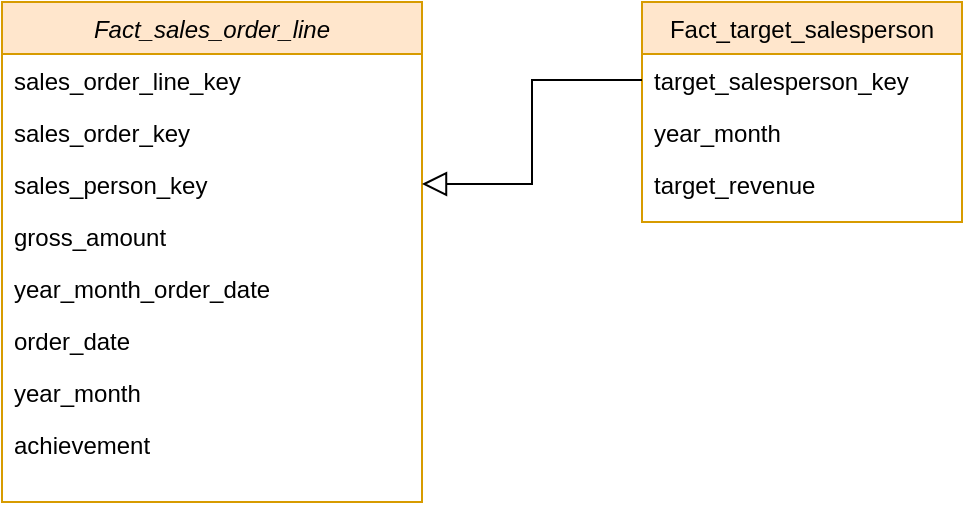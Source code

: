 <mxfile version="20.7.4" type="github">
  <diagram id="C5RBs43oDa-KdzZeNtuy" name="Page-1">
    <mxGraphModel dx="1222" dy="674" grid="1" gridSize="10" guides="1" tooltips="1" connect="1" arrows="1" fold="1" page="1" pageScale="1" pageWidth="827" pageHeight="1169" math="0" shadow="0">
      <root>
        <mxCell id="WIyWlLk6GJQsqaUBKTNV-0" />
        <mxCell id="WIyWlLk6GJQsqaUBKTNV-1" parent="WIyWlLk6GJQsqaUBKTNV-0" />
        <mxCell id="aHXLcq2mDhZa-fdRcTP4-0" value="Fact_sales_order_line" style="swimlane;fontStyle=2;align=center;verticalAlign=top;childLayout=stackLayout;horizontal=1;startSize=26;horizontalStack=0;resizeParent=1;resizeLast=0;collapsible=1;marginBottom=0;rounded=0;shadow=0;strokeWidth=1;swimlaneLine=1;fillColor=#ffe6cc;strokeColor=#d79b00;" vertex="1" parent="WIyWlLk6GJQsqaUBKTNV-1">
          <mxGeometry x="280" y="90" width="210" height="250" as="geometry">
            <mxRectangle x="230" y="140" width="160" height="26" as="alternateBounds" />
          </mxGeometry>
        </mxCell>
        <mxCell id="aHXLcq2mDhZa-fdRcTP4-1" value="sales_order_line_key" style="text;align=left;verticalAlign=top;spacingLeft=4;spacingRight=4;overflow=hidden;rotatable=0;points=[[0,0.5],[1,0.5]];portConstraint=eastwest;" vertex="1" parent="aHXLcq2mDhZa-fdRcTP4-0">
          <mxGeometry y="26" width="210" height="26" as="geometry" />
        </mxCell>
        <mxCell id="aHXLcq2mDhZa-fdRcTP4-4" value="sales_order_key" style="text;align=left;verticalAlign=top;spacingLeft=4;spacingRight=4;overflow=hidden;rotatable=0;points=[[0,0.5],[1,0.5]];portConstraint=eastwest;rounded=0;shadow=0;html=0;" vertex="1" parent="aHXLcq2mDhZa-fdRcTP4-0">
          <mxGeometry y="52" width="210" height="26" as="geometry" />
        </mxCell>
        <mxCell id="aHXLcq2mDhZa-fdRcTP4-6" value="sales_person_key" style="text;align=left;verticalAlign=top;spacingLeft=4;spacingRight=4;overflow=hidden;rotatable=0;points=[[0,0.5],[1,0.5]];portConstraint=eastwest;rounded=0;shadow=0;html=0;" vertex="1" parent="aHXLcq2mDhZa-fdRcTP4-0">
          <mxGeometry y="78" width="210" height="26" as="geometry" />
        </mxCell>
        <mxCell id="aHXLcq2mDhZa-fdRcTP4-22" value="gross_amount" style="text;align=left;verticalAlign=top;spacingLeft=4;spacingRight=4;overflow=hidden;rotatable=0;points=[[0,0.5],[1,0.5]];portConstraint=eastwest;rounded=0;shadow=0;html=0;" vertex="1" parent="aHXLcq2mDhZa-fdRcTP4-0">
          <mxGeometry y="104" width="210" height="26" as="geometry" />
        </mxCell>
        <mxCell id="aHXLcq2mDhZa-fdRcTP4-37" value="year_month_order_date" style="text;align=left;verticalAlign=top;spacingLeft=4;spacingRight=4;overflow=hidden;rotatable=0;points=[[0,0.5],[1,0.5]];portConstraint=eastwest;rounded=0;shadow=0;html=0;" vertex="1" parent="aHXLcq2mDhZa-fdRcTP4-0">
          <mxGeometry y="130" width="210" height="26" as="geometry" />
        </mxCell>
        <mxCell id="aHXLcq2mDhZa-fdRcTP4-36" value="order_date" style="text;align=left;verticalAlign=top;spacingLeft=4;spacingRight=4;overflow=hidden;rotatable=0;points=[[0,0.5],[1,0.5]];portConstraint=eastwest;rounded=0;shadow=0;html=0;" vertex="1" parent="aHXLcq2mDhZa-fdRcTP4-0">
          <mxGeometry y="156" width="210" height="26" as="geometry" />
        </mxCell>
        <mxCell id="aHXLcq2mDhZa-fdRcTP4-35" value="year_month" style="text;align=left;verticalAlign=top;spacingLeft=4;spacingRight=4;overflow=hidden;rotatable=0;points=[[0,0.5],[1,0.5]];portConstraint=eastwest;rounded=0;shadow=0;html=0;" vertex="1" parent="aHXLcq2mDhZa-fdRcTP4-0">
          <mxGeometry y="182" width="210" height="26" as="geometry" />
        </mxCell>
        <mxCell id="aHXLcq2mDhZa-fdRcTP4-38" value="achievement" style="text;align=left;verticalAlign=top;spacingLeft=4;spacingRight=4;overflow=hidden;rotatable=0;points=[[0,0.5],[1,0.5]];portConstraint=eastwest;rounded=0;shadow=0;html=0;" vertex="1" parent="aHXLcq2mDhZa-fdRcTP4-0">
          <mxGeometry y="208" width="210" height="26" as="geometry" />
        </mxCell>
        <mxCell id="aHXLcq2mDhZa-fdRcTP4-23" value="Fact_target_salesperson" style="swimlane;fontStyle=0;align=center;verticalAlign=top;childLayout=stackLayout;horizontal=1;startSize=26;horizontalStack=0;resizeParent=1;resizeLast=0;collapsible=1;marginBottom=0;rounded=0;shadow=0;strokeWidth=1;fillColor=#ffe6cc;strokeColor=#d79b00;" vertex="1" parent="WIyWlLk6GJQsqaUBKTNV-1">
          <mxGeometry x="600" y="90" width="160" height="110" as="geometry">
            <mxRectangle x="340" y="380" width="170" height="26" as="alternateBounds" />
          </mxGeometry>
        </mxCell>
        <mxCell id="aHXLcq2mDhZa-fdRcTP4-24" value="target_salesperson_key" style="text;align=left;verticalAlign=top;spacingLeft=4;spacingRight=4;overflow=hidden;rotatable=0;points=[[0,0.5],[1,0.5]];portConstraint=eastwest;" vertex="1" parent="aHXLcq2mDhZa-fdRcTP4-23">
          <mxGeometry y="26" width="160" height="26" as="geometry" />
        </mxCell>
        <mxCell id="aHXLcq2mDhZa-fdRcTP4-25" value="year_month" style="text;align=left;verticalAlign=top;spacingLeft=4;spacingRight=4;overflow=hidden;rotatable=0;points=[[0,0.5],[1,0.5]];portConstraint=eastwest;" vertex="1" parent="aHXLcq2mDhZa-fdRcTP4-23">
          <mxGeometry y="52" width="160" height="26" as="geometry" />
        </mxCell>
        <mxCell id="aHXLcq2mDhZa-fdRcTP4-26" value="target_revenue" style="text;align=left;verticalAlign=top;spacingLeft=4;spacingRight=4;overflow=hidden;rotatable=0;points=[[0,0.5],[1,0.5]];portConstraint=eastwest;" vertex="1" parent="aHXLcq2mDhZa-fdRcTP4-23">
          <mxGeometry y="78" width="160" height="26" as="geometry" />
        </mxCell>
        <mxCell id="aHXLcq2mDhZa-fdRcTP4-34" value="" style="endArrow=block;endSize=10;endFill=0;shadow=0;strokeWidth=1;rounded=0;edgeStyle=elbowEdgeStyle;exitX=0;exitY=0.5;exitDx=0;exitDy=0;entryX=1;entryY=0.5;entryDx=0;entryDy=0;" edge="1" parent="WIyWlLk6GJQsqaUBKTNV-1" source="aHXLcq2mDhZa-fdRcTP4-24" target="aHXLcq2mDhZa-fdRcTP4-6">
          <mxGeometry width="160" relative="1" as="geometry">
            <mxPoint x="210" y="129" as="sourcePoint" />
            <mxPoint x="420" y="355" as="targetPoint" />
          </mxGeometry>
        </mxCell>
      </root>
    </mxGraphModel>
  </diagram>
</mxfile>
